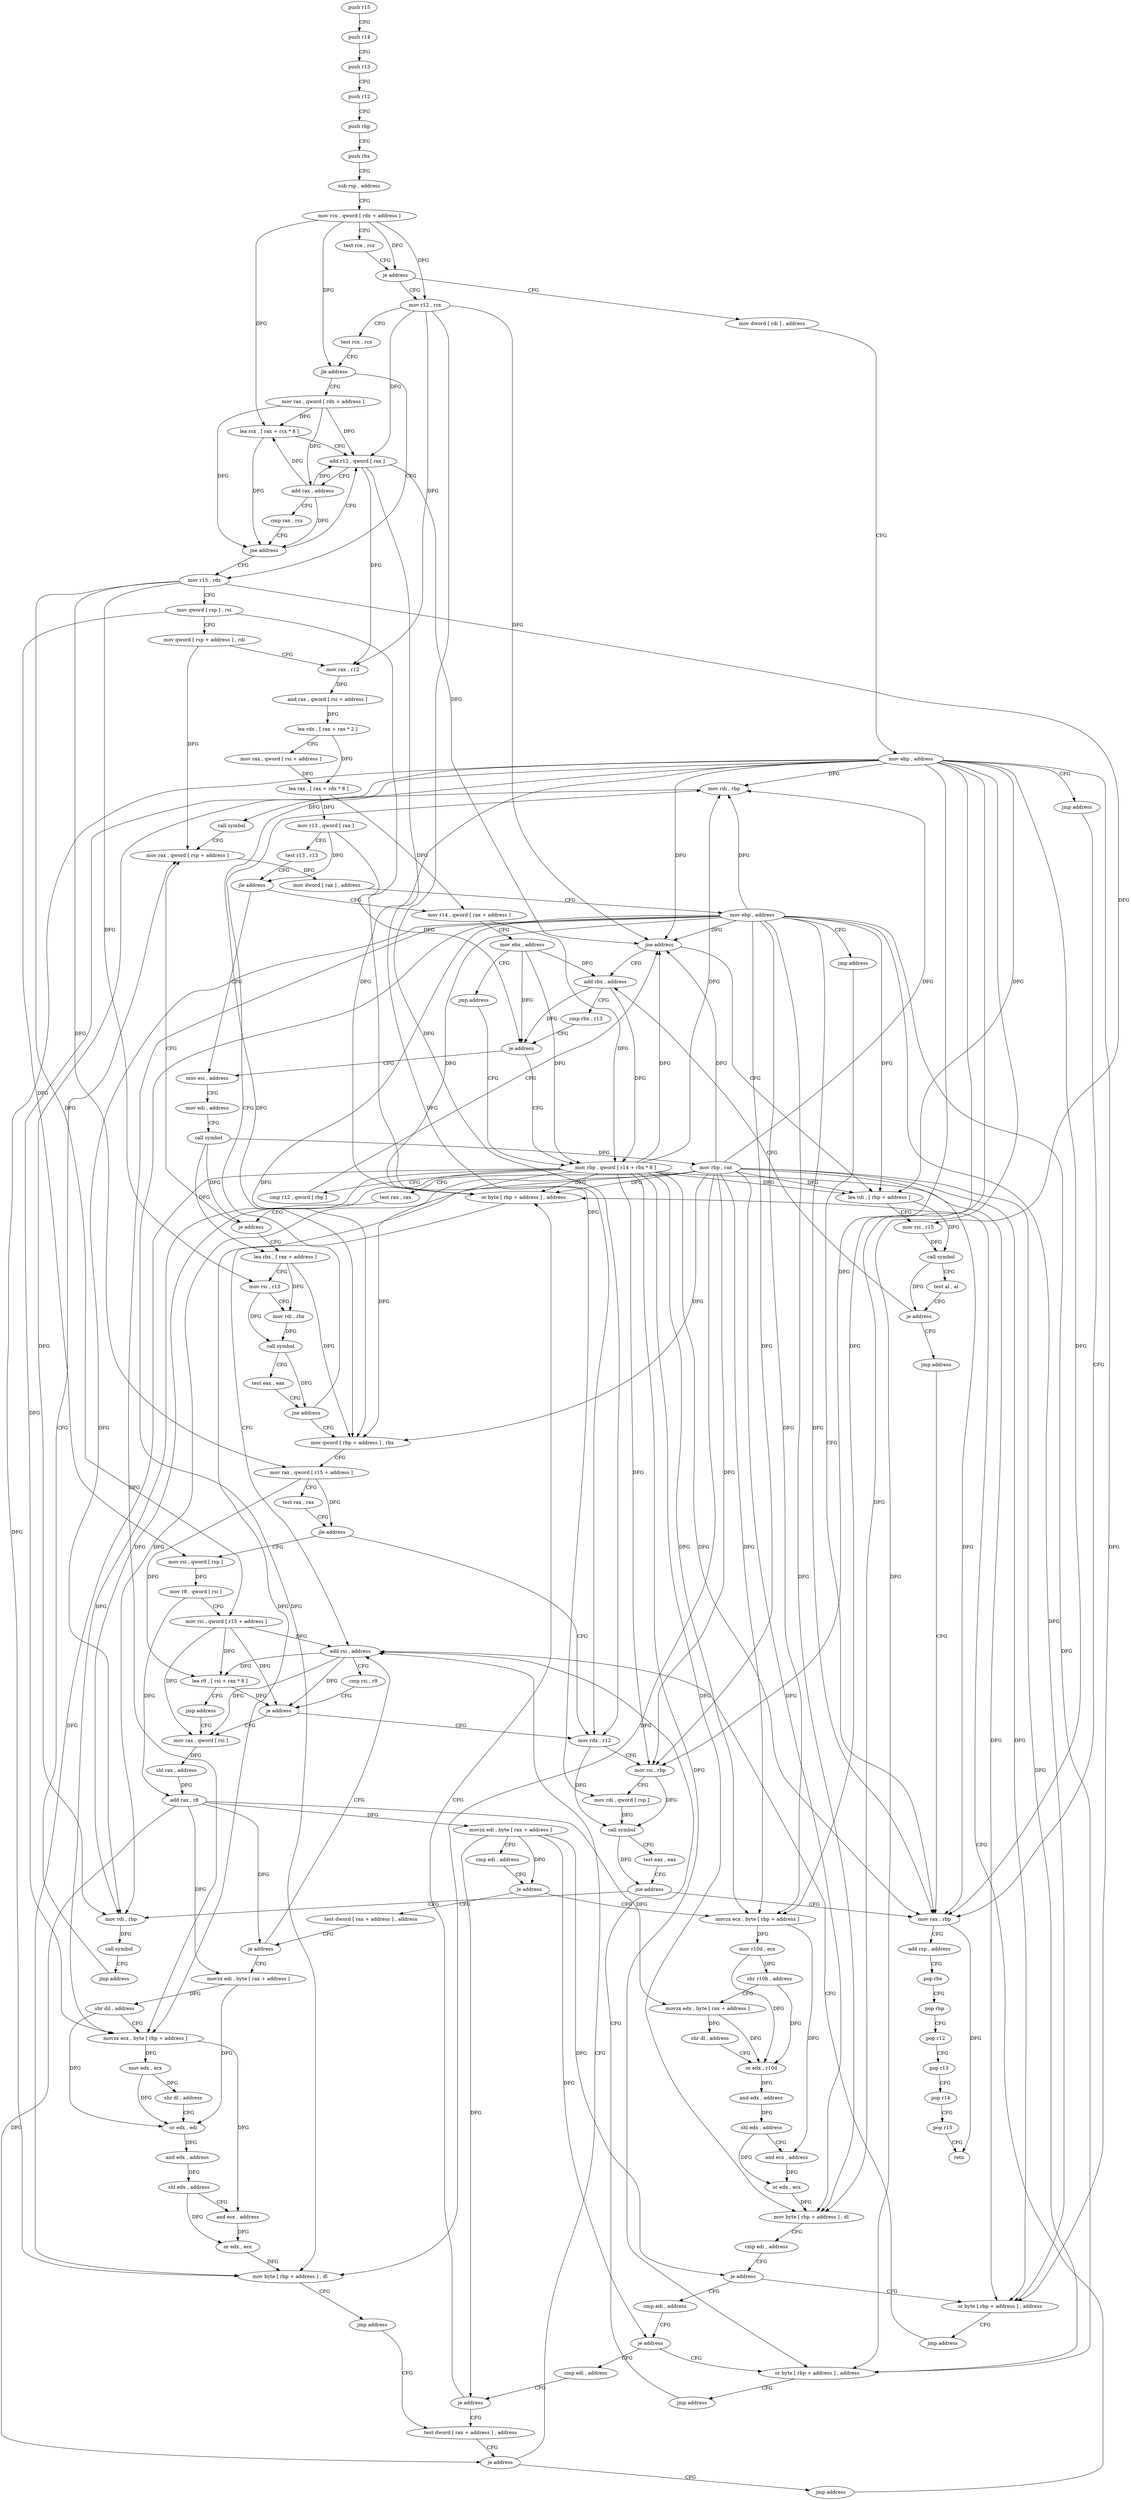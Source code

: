 digraph "func" {
"4344567" [label = "push r15" ]
"4344569" [label = "push r14" ]
"4344571" [label = "push r13" ]
"4344573" [label = "push r12" ]
"4344575" [label = "push rbp" ]
"4344576" [label = "push rbx" ]
"4344577" [label = "sub rsp , address" ]
"4344581" [label = "mov rcx , qword [ rdx + address ]" ]
"4344585" [label = "test rcx , rcx" ]
"4344588" [label = "je address" ]
"4344671" [label = "mov dword [ rdi ] , address" ]
"4344590" [label = "mov r12 , rcx" ]
"4344677" [label = "mov ebp , address" ]
"4344682" [label = "jmp address" ]
"4345000" [label = "mov rax , rbp" ]
"4344593" [label = "test rcx , rcx" ]
"4344596" [label = "jle address" ]
"4344618" [label = "mov r15 , rdx" ]
"4344598" [label = "mov rax , qword [ rdx + address ]" ]
"4345003" [label = "add rsp , address" ]
"4345007" [label = "pop rbx" ]
"4345008" [label = "pop rbp" ]
"4345009" [label = "pop r12" ]
"4345011" [label = "pop r13" ]
"4345013" [label = "pop r14" ]
"4345015" [label = "pop r15" ]
"4345017" [label = "retn" ]
"4344621" [label = "mov qword [ rsp ] , rsi" ]
"4344625" [label = "mov qword [ rsp + address ] , rdi" ]
"4344630" [label = "mov rax , r12" ]
"4344633" [label = "and rax , qword [ rsi + address ]" ]
"4344640" [label = "lea rdx , [ rax + rax * 2 ]" ]
"4344644" [label = "mov rax , qword [ rsi + address ]" ]
"4344648" [label = "lea rax , [ rax + rdx * 8 ]" ]
"4344652" [label = "mov r13 , qword [ rax ]" ]
"4344655" [label = "test r13 , r13" ]
"4344658" [label = "jle address" ]
"4344727" [label = "mov esi , address" ]
"4344660" [label = "mov r14 , qword [ rax + address ]" ]
"4344602" [label = "lea rcx , [ rax + rcx * 8 ]" ]
"4344606" [label = "add r12 , qword [ rax ]" ]
"4344732" [label = "mov edi , address" ]
"4344737" [label = "call symbol" ]
"4344742" [label = "mov rbp , rax" ]
"4344745" [label = "test rax , rax" ]
"4344748" [label = "je address" ]
"4344811" [label = "mov rax , qword [ rsp + address ]" ]
"4344750" [label = "lea rbx , [ rax + address ]" ]
"4344664" [label = "mov ebx , address" ]
"4344669" [label = "jmp address" ]
"4344696" [label = "mov rbp , qword [ r14 + rbx * 8 ]" ]
"4344609" [label = "add rax , address" ]
"4344613" [label = "cmp rax , rcx" ]
"4344616" [label = "jne address" ]
"4344816" [label = "mov dword [ rax ] , address" ]
"4344822" [label = "mov ebp , address" ]
"4344827" [label = "jmp address" ]
"4344754" [label = "mov rsi , r15" ]
"4344757" [label = "mov rdi , rbx" ]
"4344760" [label = "call symbol" ]
"4344765" [label = "test eax , eax" ]
"4344767" [label = "jne address" ]
"4344803" [label = "mov rdi , rbp" ]
"4344769" [label = "mov qword [ rbp + address ] , rbx" ]
"4344700" [label = "cmp r12 , qword [ rbp ]" ]
"4344704" [label = "jne address" ]
"4344687" [label = "add rbx , address" ]
"4344706" [label = "lea rdi , [ rbp + address ]" ]
"4344806" [label = "call symbol" ]
"4344773" [label = "mov rax , qword [ r15 + address ]" ]
"4344777" [label = "test rax , rax" ]
"4344780" [label = "jle address" ]
"4344981" [label = "mov rdx , r12" ]
"4344786" [label = "mov rsi , qword [ rsp ]" ]
"4344691" [label = "cmp rbx , r13" ]
"4344694" [label = "je address" ]
"4344710" [label = "mov rsi , r15" ]
"4344713" [label = "call symbol" ]
"4344718" [label = "test al , al" ]
"4344720" [label = "je address" ]
"4344722" [label = "jmp address" ]
"4344984" [label = "mov rsi , rbp" ]
"4344987" [label = "mov rdi , qword [ rsp ]" ]
"4344991" [label = "call symbol" ]
"4344996" [label = "test eax , eax" ]
"4344998" [label = "jne address" ]
"4345018" [label = "mov rdi , rbp" ]
"4344790" [label = "mov r8 , qword [ rsi ]" ]
"4344793" [label = "mov rsi , qword [ r15 + address ]" ]
"4344797" [label = "lea r9 , [ rsi + rax * 8 ]" ]
"4344801" [label = "jmp address" ]
"4344901" [label = "mov rax , qword [ rsi ]" ]
"4345021" [label = "call symbol" ]
"4345026" [label = "jmp address" ]
"4344904" [label = "shl rax , address" ]
"4344908" [label = "add rax , r8" ]
"4344911" [label = "movzx edi , byte [ rax + address ]" ]
"4344915" [label = "cmp edi , address" ]
"4344918" [label = "je address" ]
"4344832" [label = "test dword [ rax + address ] , address" ]
"4344920" [label = "movzx ecx , byte [ rbp + address ]" ]
"4344839" [label = "je address" ]
"4344892" [label = "add rsi , address" ]
"4344841" [label = "movzx edi , byte [ rax + address ]" ]
"4344924" [label = "mov r10d , ecx" ]
"4344927" [label = "shr r10b , address" ]
"4344931" [label = "movzx edx , byte [ rax + address ]" ]
"4344935" [label = "shr dl , address" ]
"4344938" [label = "or edx , r10d" ]
"4344941" [label = "and edx , address" ]
"4344944" [label = "shl edx , address" ]
"4344947" [label = "and ecx , address" ]
"4344950" [label = "or edx , ecx" ]
"4344952" [label = "mov byte [ rbp + address ] , dl" ]
"4344955" [label = "cmp edi , address" ]
"4344958" [label = "je address" ]
"4344876" [label = "or byte [ rbp + address ] , address" ]
"4344960" [label = "cmp edi , address" ]
"4344896" [label = "cmp rsi , r9" ]
"4344899" [label = "je address" ]
"4344845" [label = "shr dil , address" ]
"4344849" [label = "movzx ecx , byte [ rbp + address ]" ]
"4344853" [label = "mov edx , ecx" ]
"4344855" [label = "shr dl , address" ]
"4344858" [label = "or edx , edi" ]
"4344860" [label = "and edx , address" ]
"4344863" [label = "shl edx , address" ]
"4344866" [label = "and ecx , address" ]
"4344869" [label = "or edx , ecx" ]
"4344871" [label = "mov byte [ rbp + address ] , dl" ]
"4344874" [label = "jmp address" ]
"4344970" [label = "test dword [ rax + address ] , address" ]
"4344880" [label = "jmp address" ]
"4344963" [label = "je address" ]
"4344882" [label = "or byte [ rbp + address ] , address" ]
"4344965" [label = "cmp edi , address" ]
"4344977" [label = "je address" ]
"4344979" [label = "jmp address" ]
"4344886" [label = "jmp address" ]
"4344968" [label = "je address" ]
"4344888" [label = "or byte [ rbp + address ] , address" ]
"4344567" -> "4344569" [ label = "CFG" ]
"4344569" -> "4344571" [ label = "CFG" ]
"4344571" -> "4344573" [ label = "CFG" ]
"4344573" -> "4344575" [ label = "CFG" ]
"4344575" -> "4344576" [ label = "CFG" ]
"4344576" -> "4344577" [ label = "CFG" ]
"4344577" -> "4344581" [ label = "CFG" ]
"4344581" -> "4344585" [ label = "CFG" ]
"4344581" -> "4344588" [ label = "DFG" ]
"4344581" -> "4344590" [ label = "DFG" ]
"4344581" -> "4344596" [ label = "DFG" ]
"4344581" -> "4344602" [ label = "DFG" ]
"4344585" -> "4344588" [ label = "CFG" ]
"4344588" -> "4344671" [ label = "CFG" ]
"4344588" -> "4344590" [ label = "CFG" ]
"4344671" -> "4344677" [ label = "CFG" ]
"4344590" -> "4344593" [ label = "CFG" ]
"4344590" -> "4344630" [ label = "DFG" ]
"4344590" -> "4344606" [ label = "DFG" ]
"4344590" -> "4344704" [ label = "DFG" ]
"4344590" -> "4344981" [ label = "DFG" ]
"4344677" -> "4344682" [ label = "CFG" ]
"4344677" -> "4345000" [ label = "DFG" ]
"4344677" -> "4344704" [ label = "DFG" ]
"4344677" -> "4344803" [ label = "DFG" ]
"4344677" -> "4344769" [ label = "DFG" ]
"4344677" -> "4344706" [ label = "DFG" ]
"4344677" -> "4344984" [ label = "DFG" ]
"4344677" -> "4345018" [ label = "DFG" ]
"4344677" -> "4344920" [ label = "DFG" ]
"4344677" -> "4344952" [ label = "DFG" ]
"4344677" -> "4344849" [ label = "DFG" ]
"4344677" -> "4344871" [ label = "DFG" ]
"4344677" -> "4344876" [ label = "DFG" ]
"4344677" -> "4344882" [ label = "DFG" ]
"4344677" -> "4344888" [ label = "DFG" ]
"4344682" -> "4345000" [ label = "CFG" ]
"4345000" -> "4345003" [ label = "CFG" ]
"4345000" -> "4345017" [ label = "DFG" ]
"4344593" -> "4344596" [ label = "CFG" ]
"4344596" -> "4344618" [ label = "CFG" ]
"4344596" -> "4344598" [ label = "CFG" ]
"4344618" -> "4344621" [ label = "CFG" ]
"4344618" -> "4344754" [ label = "DFG" ]
"4344618" -> "4344773" [ label = "DFG" ]
"4344618" -> "4344710" [ label = "DFG" ]
"4344618" -> "4344793" [ label = "DFG" ]
"4344598" -> "4344602" [ label = "DFG" ]
"4344598" -> "4344606" [ label = "DFG" ]
"4344598" -> "4344609" [ label = "DFG" ]
"4344598" -> "4344616" [ label = "DFG" ]
"4345003" -> "4345007" [ label = "CFG" ]
"4345007" -> "4345008" [ label = "CFG" ]
"4345008" -> "4345009" [ label = "CFG" ]
"4345009" -> "4345011" [ label = "CFG" ]
"4345011" -> "4345013" [ label = "CFG" ]
"4345013" -> "4345015" [ label = "CFG" ]
"4345015" -> "4345017" [ label = "CFG" ]
"4344621" -> "4344625" [ label = "CFG" ]
"4344621" -> "4344987" [ label = "DFG" ]
"4344621" -> "4344786" [ label = "DFG" ]
"4344625" -> "4344630" [ label = "CFG" ]
"4344625" -> "4344811" [ label = "DFG" ]
"4344630" -> "4344633" [ label = "DFG" ]
"4344633" -> "4344640" [ label = "DFG" ]
"4344640" -> "4344644" [ label = "CFG" ]
"4344640" -> "4344648" [ label = "DFG" ]
"4344644" -> "4344648" [ label = "DFG" ]
"4344648" -> "4344652" [ label = "DFG" ]
"4344648" -> "4344660" [ label = "DFG" ]
"4344652" -> "4344655" [ label = "CFG" ]
"4344652" -> "4344658" [ label = "DFG" ]
"4344652" -> "4344694" [ label = "DFG" ]
"4344655" -> "4344658" [ label = "CFG" ]
"4344658" -> "4344727" [ label = "CFG" ]
"4344658" -> "4344660" [ label = "CFG" ]
"4344727" -> "4344732" [ label = "CFG" ]
"4344660" -> "4344664" [ label = "CFG" ]
"4344660" -> "4344696" [ label = "DFG" ]
"4344602" -> "4344606" [ label = "CFG" ]
"4344602" -> "4344616" [ label = "DFG" ]
"4344606" -> "4344609" [ label = "CFG" ]
"4344606" -> "4344630" [ label = "DFG" ]
"4344606" -> "4344704" [ label = "DFG" ]
"4344606" -> "4344981" [ label = "DFG" ]
"4344732" -> "4344737" [ label = "CFG" ]
"4344737" -> "4344742" [ label = "DFG" ]
"4344737" -> "4344748" [ label = "DFG" ]
"4344737" -> "4344750" [ label = "DFG" ]
"4344742" -> "4344745" [ label = "CFG" ]
"4344742" -> "4345000" [ label = "DFG" ]
"4344742" -> "4344704" [ label = "DFG" ]
"4344742" -> "4344803" [ label = "DFG" ]
"4344742" -> "4344769" [ label = "DFG" ]
"4344742" -> "4344706" [ label = "DFG" ]
"4344742" -> "4344984" [ label = "DFG" ]
"4344742" -> "4345018" [ label = "DFG" ]
"4344742" -> "4344920" [ label = "DFG" ]
"4344742" -> "4344952" [ label = "DFG" ]
"4344742" -> "4344849" [ label = "DFG" ]
"4344742" -> "4344871" [ label = "DFG" ]
"4344742" -> "4344876" [ label = "DFG" ]
"4344742" -> "4344882" [ label = "DFG" ]
"4344742" -> "4344888" [ label = "DFG" ]
"4344745" -> "4344748" [ label = "CFG" ]
"4344748" -> "4344811" [ label = "CFG" ]
"4344748" -> "4344750" [ label = "CFG" ]
"4344811" -> "4344816" [ label = "DFG" ]
"4344750" -> "4344754" [ label = "CFG" ]
"4344750" -> "4344757" [ label = "DFG" ]
"4344750" -> "4344769" [ label = "DFG" ]
"4344664" -> "4344669" [ label = "CFG" ]
"4344664" -> "4344696" [ label = "DFG" ]
"4344664" -> "4344687" [ label = "DFG" ]
"4344664" -> "4344694" [ label = "DFG" ]
"4344669" -> "4344696" [ label = "CFG" ]
"4344696" -> "4344700" [ label = "CFG" ]
"4344696" -> "4345000" [ label = "DFG" ]
"4344696" -> "4344704" [ label = "DFG" ]
"4344696" -> "4344803" [ label = "DFG" ]
"4344696" -> "4344769" [ label = "DFG" ]
"4344696" -> "4344706" [ label = "DFG" ]
"4344696" -> "4344984" [ label = "DFG" ]
"4344696" -> "4345018" [ label = "DFG" ]
"4344696" -> "4344920" [ label = "DFG" ]
"4344696" -> "4344952" [ label = "DFG" ]
"4344696" -> "4344849" [ label = "DFG" ]
"4344696" -> "4344871" [ label = "DFG" ]
"4344696" -> "4344876" [ label = "DFG" ]
"4344696" -> "4344882" [ label = "DFG" ]
"4344696" -> "4344888" [ label = "DFG" ]
"4344609" -> "4344613" [ label = "CFG" ]
"4344609" -> "4344606" [ label = "DFG" ]
"4344609" -> "4344602" [ label = "DFG" ]
"4344609" -> "4344616" [ label = "DFG" ]
"4344613" -> "4344616" [ label = "CFG" ]
"4344616" -> "4344606" [ label = "CFG" ]
"4344616" -> "4344618" [ label = "CFG" ]
"4344816" -> "4344822" [ label = "CFG" ]
"4344822" -> "4344827" [ label = "CFG" ]
"4344822" -> "4345000" [ label = "DFG" ]
"4344822" -> "4344704" [ label = "DFG" ]
"4344822" -> "4344803" [ label = "DFG" ]
"4344822" -> "4344769" [ label = "DFG" ]
"4344822" -> "4344706" [ label = "DFG" ]
"4344822" -> "4344984" [ label = "DFG" ]
"4344822" -> "4345018" [ label = "DFG" ]
"4344822" -> "4344920" [ label = "DFG" ]
"4344822" -> "4344952" [ label = "DFG" ]
"4344822" -> "4344849" [ label = "DFG" ]
"4344822" -> "4344871" [ label = "DFG" ]
"4344822" -> "4344876" [ label = "DFG" ]
"4344822" -> "4344882" [ label = "DFG" ]
"4344822" -> "4344888" [ label = "DFG" ]
"4344827" -> "4345000" [ label = "CFG" ]
"4344754" -> "4344757" [ label = "CFG" ]
"4344754" -> "4344760" [ label = "DFG" ]
"4344757" -> "4344760" [ label = "DFG" ]
"4344760" -> "4344765" [ label = "CFG" ]
"4344760" -> "4344767" [ label = "DFG" ]
"4344765" -> "4344767" [ label = "CFG" ]
"4344767" -> "4344803" [ label = "CFG" ]
"4344767" -> "4344769" [ label = "CFG" ]
"4344803" -> "4344806" [ label = "DFG" ]
"4344769" -> "4344773" [ label = "CFG" ]
"4344700" -> "4344704" [ label = "CFG" ]
"4344704" -> "4344687" [ label = "CFG" ]
"4344704" -> "4344706" [ label = "CFG" ]
"4344687" -> "4344691" [ label = "CFG" ]
"4344687" -> "4344696" [ label = "DFG" ]
"4344687" -> "4344694" [ label = "DFG" ]
"4344706" -> "4344710" [ label = "CFG" ]
"4344706" -> "4344713" [ label = "DFG" ]
"4344806" -> "4344811" [ label = "CFG" ]
"4344773" -> "4344777" [ label = "CFG" ]
"4344773" -> "4344780" [ label = "DFG" ]
"4344773" -> "4344797" [ label = "DFG" ]
"4344777" -> "4344780" [ label = "CFG" ]
"4344780" -> "4344981" [ label = "CFG" ]
"4344780" -> "4344786" [ label = "CFG" ]
"4344981" -> "4344984" [ label = "CFG" ]
"4344981" -> "4344991" [ label = "DFG" ]
"4344786" -> "4344790" [ label = "DFG" ]
"4344691" -> "4344694" [ label = "CFG" ]
"4344694" -> "4344727" [ label = "CFG" ]
"4344694" -> "4344696" [ label = "CFG" ]
"4344710" -> "4344713" [ label = "DFG" ]
"4344713" -> "4344718" [ label = "CFG" ]
"4344713" -> "4344720" [ label = "DFG" ]
"4344718" -> "4344720" [ label = "CFG" ]
"4344720" -> "4344687" [ label = "CFG" ]
"4344720" -> "4344722" [ label = "CFG" ]
"4344722" -> "4345000" [ label = "CFG" ]
"4344984" -> "4344987" [ label = "CFG" ]
"4344984" -> "4344991" [ label = "DFG" ]
"4344987" -> "4344991" [ label = "DFG" ]
"4344991" -> "4344996" [ label = "CFG" ]
"4344991" -> "4344998" [ label = "DFG" ]
"4344996" -> "4344998" [ label = "CFG" ]
"4344998" -> "4345018" [ label = "CFG" ]
"4344998" -> "4345000" [ label = "CFG" ]
"4345018" -> "4345021" [ label = "DFG" ]
"4344790" -> "4344793" [ label = "CFG" ]
"4344790" -> "4344908" [ label = "DFG" ]
"4344793" -> "4344797" [ label = "DFG" ]
"4344793" -> "4344901" [ label = "DFG" ]
"4344793" -> "4344892" [ label = "DFG" ]
"4344793" -> "4344899" [ label = "DFG" ]
"4344797" -> "4344801" [ label = "CFG" ]
"4344797" -> "4344899" [ label = "DFG" ]
"4344801" -> "4344901" [ label = "CFG" ]
"4344901" -> "4344904" [ label = "DFG" ]
"4345021" -> "4345026" [ label = "CFG" ]
"4345026" -> "4344811" [ label = "CFG" ]
"4344904" -> "4344908" [ label = "DFG" ]
"4344908" -> "4344911" [ label = "DFG" ]
"4344908" -> "4344839" [ label = "DFG" ]
"4344908" -> "4344931" [ label = "DFG" ]
"4344908" -> "4344841" [ label = "DFG" ]
"4344908" -> "4344977" [ label = "DFG" ]
"4344911" -> "4344915" [ label = "CFG" ]
"4344911" -> "4344918" [ label = "DFG" ]
"4344911" -> "4344958" [ label = "DFG" ]
"4344911" -> "4344963" [ label = "DFG" ]
"4344911" -> "4344968" [ label = "DFG" ]
"4344915" -> "4344918" [ label = "CFG" ]
"4344918" -> "4344832" [ label = "CFG" ]
"4344918" -> "4344920" [ label = "CFG" ]
"4344832" -> "4344839" [ label = "CFG" ]
"4344920" -> "4344924" [ label = "DFG" ]
"4344920" -> "4344947" [ label = "DFG" ]
"4344839" -> "4344892" [ label = "CFG" ]
"4344839" -> "4344841" [ label = "CFG" ]
"4344892" -> "4344896" [ label = "CFG" ]
"4344892" -> "4344901" [ label = "DFG" ]
"4344892" -> "4344797" [ label = "DFG" ]
"4344892" -> "4344899" [ label = "DFG" ]
"4344841" -> "4344845" [ label = "DFG" ]
"4344841" -> "4344858" [ label = "DFG" ]
"4344924" -> "4344927" [ label = "DFG" ]
"4344924" -> "4344938" [ label = "DFG" ]
"4344927" -> "4344931" [ label = "CFG" ]
"4344927" -> "4344938" [ label = "DFG" ]
"4344931" -> "4344935" [ label = "DFG" ]
"4344931" -> "4344938" [ label = "DFG" ]
"4344935" -> "4344938" [ label = "CFG" ]
"4344938" -> "4344941" [ label = "DFG" ]
"4344941" -> "4344944" [ label = "DFG" ]
"4344944" -> "4344947" [ label = "CFG" ]
"4344944" -> "4344950" [ label = "DFG" ]
"4344947" -> "4344950" [ label = "DFG" ]
"4344950" -> "4344952" [ label = "DFG" ]
"4344952" -> "4344955" [ label = "CFG" ]
"4344955" -> "4344958" [ label = "CFG" ]
"4344958" -> "4344876" [ label = "CFG" ]
"4344958" -> "4344960" [ label = "CFG" ]
"4344876" -> "4344880" [ label = "CFG" ]
"4344960" -> "4344963" [ label = "CFG" ]
"4344896" -> "4344899" [ label = "CFG" ]
"4344899" -> "4344981" [ label = "CFG" ]
"4344899" -> "4344901" [ label = "CFG" ]
"4344845" -> "4344849" [ label = "CFG" ]
"4344845" -> "4344858" [ label = "DFG" ]
"4344849" -> "4344853" [ label = "DFG" ]
"4344849" -> "4344866" [ label = "DFG" ]
"4344853" -> "4344855" [ label = "DFG" ]
"4344853" -> "4344858" [ label = "DFG" ]
"4344855" -> "4344858" [ label = "CFG" ]
"4344858" -> "4344860" [ label = "DFG" ]
"4344860" -> "4344863" [ label = "DFG" ]
"4344863" -> "4344866" [ label = "CFG" ]
"4344863" -> "4344869" [ label = "DFG" ]
"4344866" -> "4344869" [ label = "DFG" ]
"4344869" -> "4344871" [ label = "DFG" ]
"4344871" -> "4344874" [ label = "CFG" ]
"4344874" -> "4344970" [ label = "CFG" ]
"4344970" -> "4344977" [ label = "CFG" ]
"4344880" -> "4344892" [ label = "CFG" ]
"4344963" -> "4344882" [ label = "CFG" ]
"4344963" -> "4344965" [ label = "CFG" ]
"4344882" -> "4344886" [ label = "CFG" ]
"4344965" -> "4344968" [ label = "CFG" ]
"4344977" -> "4344892" [ label = "CFG" ]
"4344977" -> "4344979" [ label = "CFG" ]
"4344979" -> "4344888" [ label = "CFG" ]
"4344886" -> "4344892" [ label = "CFG" ]
"4344968" -> "4344888" [ label = "CFG" ]
"4344968" -> "4344970" [ label = "CFG" ]
"4344888" -> "4344892" [ label = "CFG" ]
}
